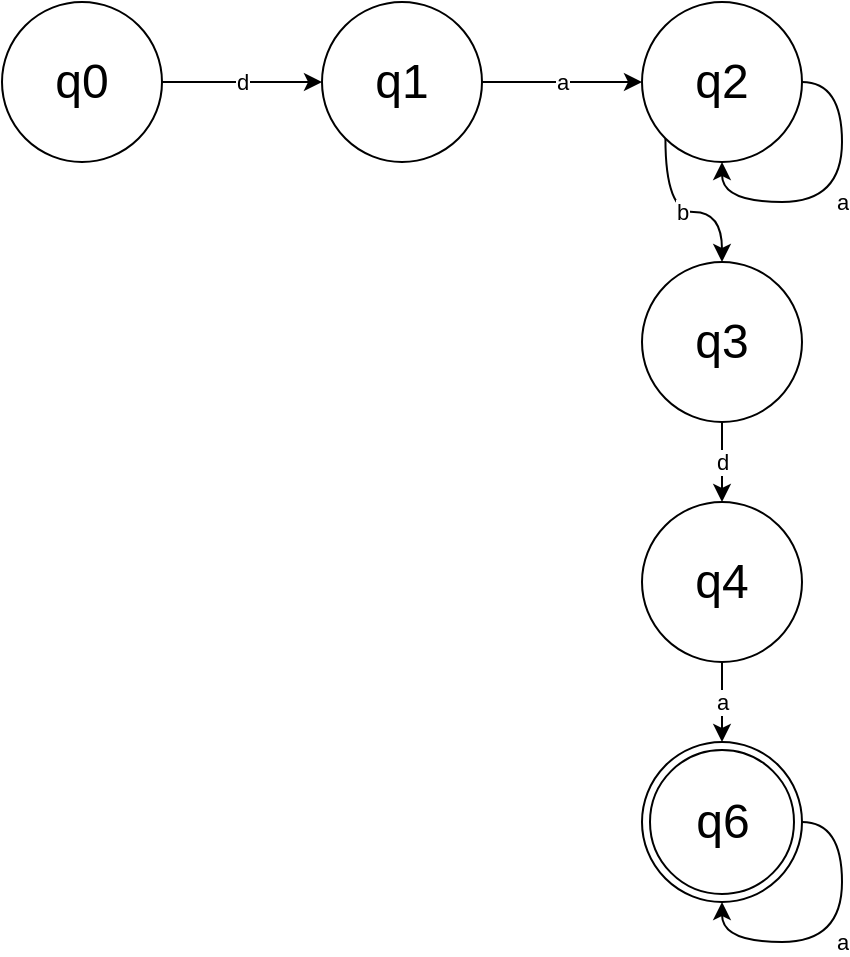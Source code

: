 <mxfile version="13.0.1" type="device"><diagram id="XklGvtMEFShdI6nq7ZvW" name="Page-1"><mxGraphModel dx="694" dy="739" grid="1" gridSize="10" guides="1" tooltips="1" connect="1" arrows="1" fold="1" page="1" pageScale="1" pageWidth="850" pageHeight="1100" math="0" shadow="0"><root><mxCell id="0"/><mxCell id="1" parent="0"/><mxCell id="zAzBzhu27bYJPSVSnmk5-1" value="a" style="edgeStyle=entityRelationEdgeStyle;rounded=0;orthogonalLoop=1;jettySize=auto;html=1;" parent="1" source="U4FJCKTQ7RYuZWYvxm-Z-3" target="U4FJCKTQ7RYuZWYvxm-Z-5" edge="1"><mxGeometry relative="1" as="geometry"/></mxCell><mxCell id="U4FJCKTQ7RYuZWYvxm-Z-3" value="&lt;font style=&quot;font-size: 24px&quot;&gt;q1&lt;/font&gt;" style="ellipse;whiteSpace=wrap;html=1;aspect=fixed;" parent="1" vertex="1"><mxGeometry x="270" y="210" width="80" height="80" as="geometry"/></mxCell><mxCell id="zAzBzhu27bYJPSVSnmk5-12" value="b" style="edgeStyle=orthogonalEdgeStyle;curved=1;rounded=0;orthogonalLoop=1;jettySize=auto;html=1;exitX=0;exitY=1;exitDx=0;exitDy=0;" parent="1" source="U4FJCKTQ7RYuZWYvxm-Z-5" target="zAzBzhu27bYJPSVSnmk5-9" edge="1"><mxGeometry relative="1" as="geometry"/></mxCell><mxCell id="U4FJCKTQ7RYuZWYvxm-Z-5" value="&lt;font style=&quot;font-size: 24px&quot;&gt;q2&lt;/font&gt;" style="ellipse;whiteSpace=wrap;html=1;aspect=fixed;" parent="1" vertex="1"><mxGeometry x="430" y="210" width="80" height="80" as="geometry"/></mxCell><mxCell id="zAzBzhu27bYJPSVSnmk5-3" value="a" style="edgeStyle=orthogonalEdgeStyle;curved=1;rounded=0;orthogonalLoop=1;jettySize=auto;html=1;exitX=1;exitY=0.5;exitDx=0;exitDy=0;entryX=0.5;entryY=1;entryDx=0;entryDy=0;" parent="1" source="U4FJCKTQ7RYuZWYvxm-Z-5" target="U4FJCKTQ7RYuZWYvxm-Z-5" edge="1"><mxGeometry relative="1" as="geometry"/></mxCell><mxCell id="zAzBzhu27bYJPSVSnmk5-5" value="d" style="edgeStyle=orthogonalEdgeStyle;curved=1;rounded=0;orthogonalLoop=1;jettySize=auto;html=1;exitX=1;exitY=0.5;exitDx=0;exitDy=0;" parent="1" source="zAzBzhu27bYJPSVSnmk5-4" target="U4FJCKTQ7RYuZWYvxm-Z-3" edge="1"><mxGeometry relative="1" as="geometry"/></mxCell><mxCell id="zAzBzhu27bYJPSVSnmk5-4" value="&lt;font style=&quot;font-size: 24px&quot;&gt;q0&lt;/font&gt;" style="ellipse;whiteSpace=wrap;html=1;aspect=fixed;" parent="1" vertex="1"><mxGeometry x="110" y="210" width="80" height="80" as="geometry"/></mxCell><mxCell id="zAzBzhu27bYJPSVSnmk5-8" value="&lt;font style=&quot;font-size: 24px&quot;&gt;q6&lt;/font&gt;" style="ellipse;html=1;shape=endState;aspect=fixed;" parent="1" vertex="1"><mxGeometry x="430" y="580" width="80" height="80" as="geometry"/></mxCell><mxCell id="zAzBzhu27bYJPSVSnmk5-13" value="d" style="edgeStyle=orthogonalEdgeStyle;curved=1;rounded=0;orthogonalLoop=1;jettySize=auto;html=1;exitX=0.5;exitY=1;exitDx=0;exitDy=0;" parent="1" source="zAzBzhu27bYJPSVSnmk5-9" target="zAzBzhu27bYJPSVSnmk5-10" edge="1"><mxGeometry relative="1" as="geometry"/></mxCell><mxCell id="zAzBzhu27bYJPSVSnmk5-9" value="&lt;font style=&quot;font-size: 24px&quot;&gt;q3&lt;/font&gt;" style="ellipse;whiteSpace=wrap;html=1;aspect=fixed;" parent="1" vertex="1"><mxGeometry x="430" y="340" width="80" height="80" as="geometry"/></mxCell><mxCell id="zAzBzhu27bYJPSVSnmk5-16" value="a" style="edgeStyle=orthogonalEdgeStyle;curved=1;rounded=0;orthogonalLoop=1;jettySize=auto;html=1;exitX=0.5;exitY=1;exitDx=0;exitDy=0;" parent="1" source="zAzBzhu27bYJPSVSnmk5-10" target="zAzBzhu27bYJPSVSnmk5-8" edge="1"><mxGeometry relative="1" as="geometry"/></mxCell><mxCell id="zAzBzhu27bYJPSVSnmk5-10" value="&lt;font style=&quot;font-size: 24px&quot;&gt;q4&lt;/font&gt;" style="ellipse;whiteSpace=wrap;html=1;aspect=fixed;" parent="1" vertex="1"><mxGeometry x="430" y="460" width="80" height="80" as="geometry"/></mxCell><mxCell id="zAzBzhu27bYJPSVSnmk5-17" value="a" style="edgeStyle=orthogonalEdgeStyle;curved=1;rounded=0;orthogonalLoop=1;jettySize=auto;html=1;exitX=1;exitY=0.5;exitDx=0;exitDy=0;entryX=0.5;entryY=1;entryDx=0;entryDy=0;" parent="1" source="zAzBzhu27bYJPSVSnmk5-8" target="zAzBzhu27bYJPSVSnmk5-8" edge="1"><mxGeometry relative="1" as="geometry"/></mxCell></root></mxGraphModel></diagram></mxfile>